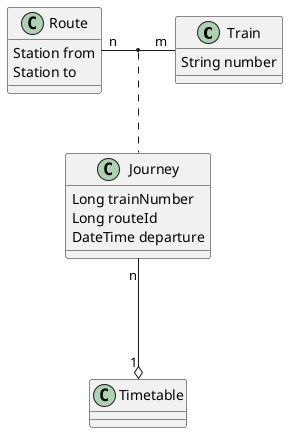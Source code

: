 @startuml
'!pragma layout smetana
'https://plantuml.com/class-diagram

scale 1.0

/'
 Systembeschreibung, z.B.:
  - "Der Fahrplan enthält alle geplanten Zugfahrten ..."
  - "Eine Planfahrt definiert, welcher Zug wann und von wo nach wo fährt ..."
'/

class Train       /' Zug        '/
{
  String number
}
class Route       /' Strecke    '/
{
  Station from
  Station to
}
class Timetable   /' Fahrplan   '/
class Journey     /' (Zug)Fahrt '/
{
  Long trainNumber
  Long routeId
  DateTime departure
}

Route          "n" -    "m"   Train
(Route,Train)      ..         Journey
Journey        "n" ---o  "1"   Timetable

@enduml